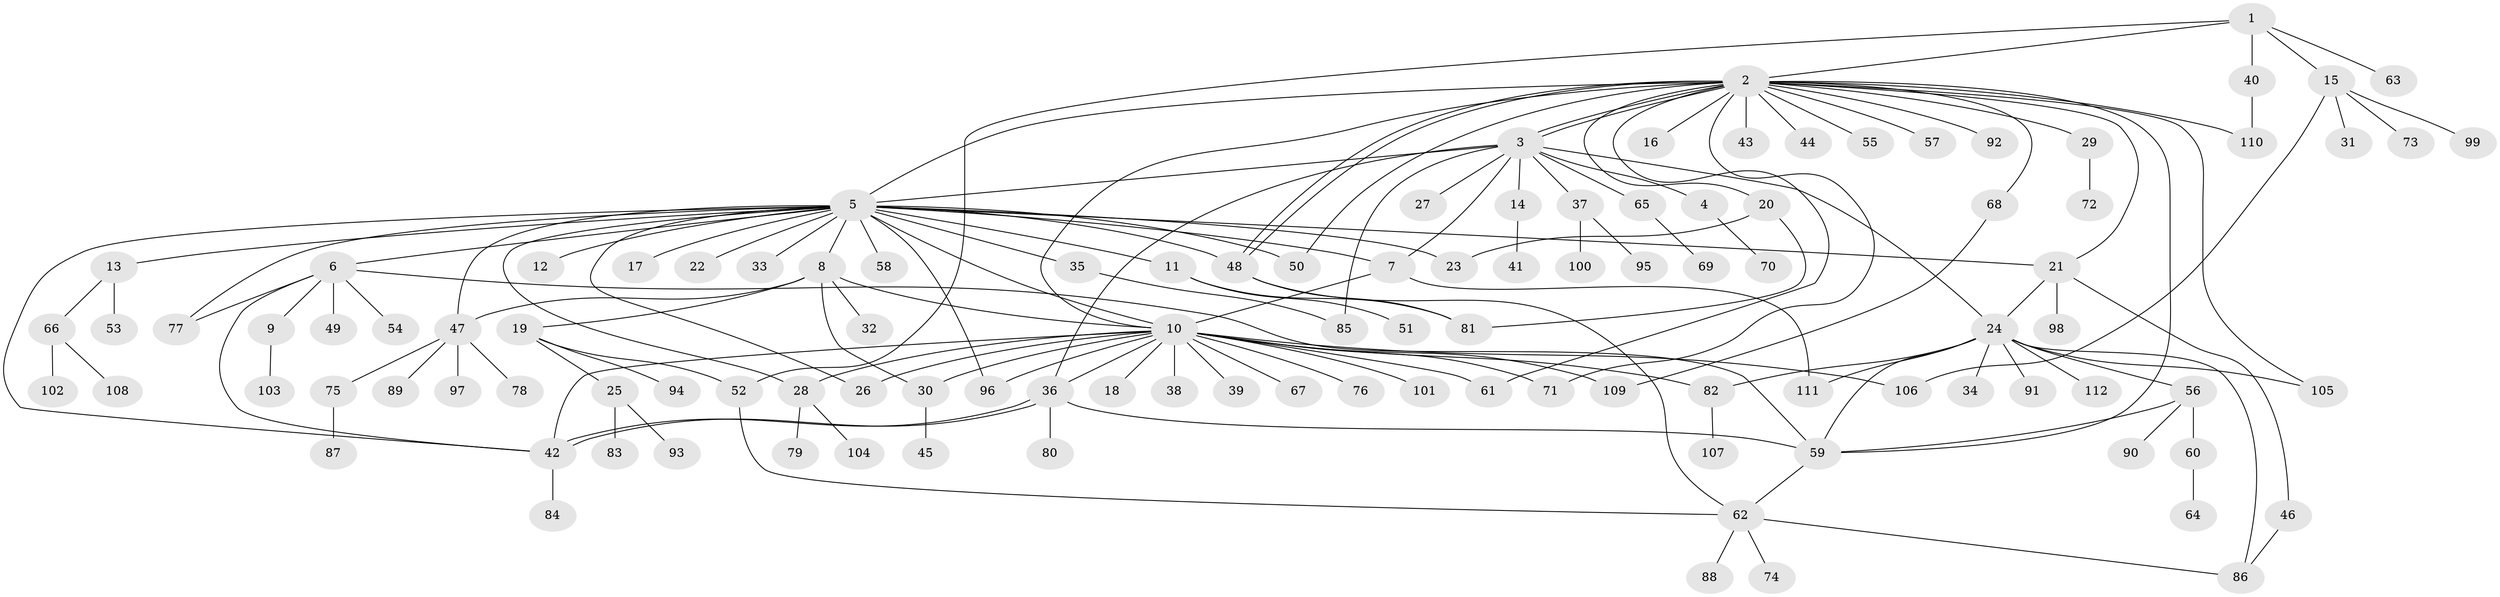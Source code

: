 // coarse degree distribution, {5: 0.046511627906976744, 22: 0.011627906976744186, 13: 0.011627906976744186, 1: 0.5581395348837209, 25: 0.011627906976744186, 7: 0.011627906976744186, 4: 0.05813953488372093, 2: 0.1744186046511628, 19: 0.011627906976744186, 3: 0.06976744186046512, 10: 0.023255813953488372, 6: 0.011627906976744186}
// Generated by graph-tools (version 1.1) at 2025/51/02/27/25 19:51:59]
// undirected, 112 vertices, 154 edges
graph export_dot {
graph [start="1"]
  node [color=gray90,style=filled];
  1;
  2;
  3;
  4;
  5;
  6;
  7;
  8;
  9;
  10;
  11;
  12;
  13;
  14;
  15;
  16;
  17;
  18;
  19;
  20;
  21;
  22;
  23;
  24;
  25;
  26;
  27;
  28;
  29;
  30;
  31;
  32;
  33;
  34;
  35;
  36;
  37;
  38;
  39;
  40;
  41;
  42;
  43;
  44;
  45;
  46;
  47;
  48;
  49;
  50;
  51;
  52;
  53;
  54;
  55;
  56;
  57;
  58;
  59;
  60;
  61;
  62;
  63;
  64;
  65;
  66;
  67;
  68;
  69;
  70;
  71;
  72;
  73;
  74;
  75;
  76;
  77;
  78;
  79;
  80;
  81;
  82;
  83;
  84;
  85;
  86;
  87;
  88;
  89;
  90;
  91;
  92;
  93;
  94;
  95;
  96;
  97;
  98;
  99;
  100;
  101;
  102;
  103;
  104;
  105;
  106;
  107;
  108;
  109;
  110;
  111;
  112;
  1 -- 2;
  1 -- 15;
  1 -- 40;
  1 -- 52;
  1 -- 63;
  2 -- 3;
  2 -- 3;
  2 -- 5;
  2 -- 10;
  2 -- 16;
  2 -- 20;
  2 -- 21;
  2 -- 29;
  2 -- 43;
  2 -- 44;
  2 -- 48;
  2 -- 48;
  2 -- 50;
  2 -- 55;
  2 -- 57;
  2 -- 59;
  2 -- 61;
  2 -- 68;
  2 -- 71;
  2 -- 92;
  2 -- 105;
  2 -- 110;
  3 -- 4;
  3 -- 5;
  3 -- 7;
  3 -- 14;
  3 -- 24;
  3 -- 27;
  3 -- 36;
  3 -- 37;
  3 -- 65;
  3 -- 85;
  4 -- 70;
  5 -- 6;
  5 -- 7;
  5 -- 8;
  5 -- 10;
  5 -- 11;
  5 -- 12;
  5 -- 13;
  5 -- 17;
  5 -- 21;
  5 -- 22;
  5 -- 23;
  5 -- 26;
  5 -- 28;
  5 -- 33;
  5 -- 35;
  5 -- 42;
  5 -- 47;
  5 -- 48;
  5 -- 50;
  5 -- 58;
  5 -- 77;
  5 -- 96;
  6 -- 9;
  6 -- 42;
  6 -- 49;
  6 -- 54;
  6 -- 59;
  6 -- 77;
  7 -- 10;
  7 -- 111;
  8 -- 10;
  8 -- 19;
  8 -- 30;
  8 -- 32;
  8 -- 47;
  9 -- 103;
  10 -- 18;
  10 -- 26;
  10 -- 28;
  10 -- 30;
  10 -- 36;
  10 -- 38;
  10 -- 39;
  10 -- 42;
  10 -- 61;
  10 -- 67;
  10 -- 71;
  10 -- 76;
  10 -- 82;
  10 -- 96;
  10 -- 101;
  10 -- 106;
  10 -- 109;
  11 -- 51;
  11 -- 81;
  13 -- 53;
  13 -- 66;
  14 -- 41;
  15 -- 31;
  15 -- 73;
  15 -- 99;
  15 -- 106;
  19 -- 25;
  19 -- 52;
  19 -- 94;
  20 -- 23;
  20 -- 81;
  21 -- 24;
  21 -- 46;
  21 -- 98;
  24 -- 34;
  24 -- 56;
  24 -- 59;
  24 -- 82;
  24 -- 86;
  24 -- 91;
  24 -- 105;
  24 -- 111;
  24 -- 112;
  25 -- 83;
  25 -- 93;
  28 -- 79;
  28 -- 104;
  29 -- 72;
  30 -- 45;
  35 -- 85;
  36 -- 42;
  36 -- 42;
  36 -- 59;
  36 -- 80;
  37 -- 95;
  37 -- 100;
  40 -- 110;
  42 -- 84;
  46 -- 86;
  47 -- 75;
  47 -- 78;
  47 -- 89;
  47 -- 97;
  48 -- 62;
  48 -- 81;
  52 -- 62;
  56 -- 59;
  56 -- 60;
  56 -- 90;
  59 -- 62;
  60 -- 64;
  62 -- 74;
  62 -- 86;
  62 -- 88;
  65 -- 69;
  66 -- 102;
  66 -- 108;
  68 -- 109;
  75 -- 87;
  82 -- 107;
}
